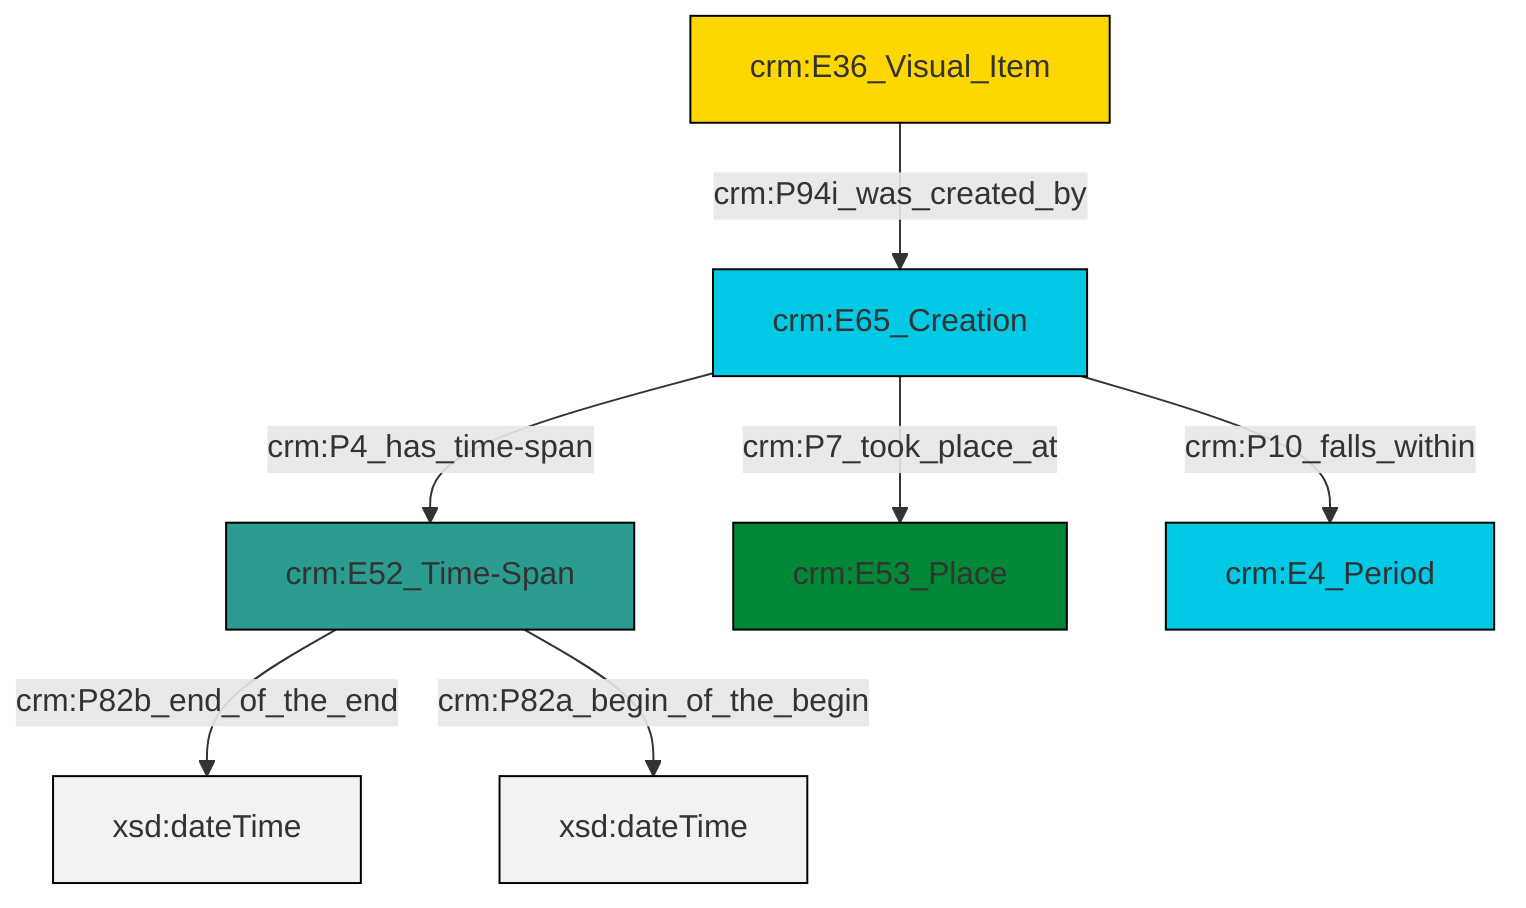 graph TD
classDef Literal fill:#f2f2f2,stroke:#000000;
classDef CRM_Entity fill:#FFFFFF,stroke:#000000;
classDef Temporal_Entity fill:#00C9E6, stroke:#000000;
classDef Type fill:#E18312, stroke:#000000;
classDef Time-Span fill:#2C9C91, stroke:#000000;
classDef Appellation fill:#FFEB7F, stroke:#000000;
classDef Place fill:#008836, stroke:#000000;
classDef Persistent_Item fill:#B266B2, stroke:#000000;
classDef Conceptual_Object fill:#FFD700, stroke:#000000;
classDef Physical_Thing fill:#D2B48C, stroke:#000000;
classDef Actor fill:#f58aad, stroke:#000000;
classDef PC_Classes fill:#4ce600, stroke:#000000;
classDef Multi fill:#cccccc,stroke:#000000;

0["crm:E52_Time-Span"]:::Time-Span -->|crm:P82b_end_of_the_end| 1[xsd:dateTime]:::Literal
9["crm:E36_Visual_Item"]:::Conceptual_Object -->|crm:P94i_was_created_by| 6["crm:E65_Creation"]:::Temporal_Entity
0["crm:E52_Time-Span"]:::Time-Span -->|crm:P82a_begin_of_the_begin| 10[xsd:dateTime]:::Literal
6["crm:E65_Creation"]:::Temporal_Entity -->|crm:P4_has_time-span| 0["crm:E52_Time-Span"]:::Time-Span
6["crm:E65_Creation"]:::Temporal_Entity -->|crm:P7_took_place_at| 2["crm:E53_Place"]:::Place
6["crm:E65_Creation"]:::Temporal_Entity -->|crm:P10_falls_within| 4["crm:E4_Period"]:::Temporal_Entity